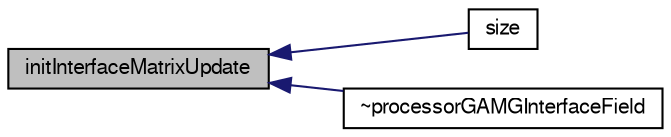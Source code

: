 digraph "initInterfaceMatrixUpdate"
{
  bgcolor="transparent";
  edge [fontname="FreeSans",fontsize="10",labelfontname="FreeSans",labelfontsize="10"];
  node [fontname="FreeSans",fontsize="10",shape=record];
  rankdir="LR";
  Node37 [label="initInterfaceMatrixUpdate",height=0.2,width=0.4,color="black", fillcolor="grey75", style="filled", fontcolor="black"];
  Node37 -> Node38 [dir="back",color="midnightblue",fontsize="10",style="solid",fontname="FreeSans"];
  Node38 [label="size",height=0.2,width=0.4,color="black",URL="$a27018.html#a9facbf0a118d395c89884e45a5ca4e4b",tooltip="Return size. "];
  Node37 -> Node39 [dir="back",color="midnightblue",fontsize="10",style="solid",fontname="FreeSans"];
  Node39 [label="~processorGAMGInterfaceField",height=0.2,width=0.4,color="black",URL="$a27018.html#afcce23f102976026a1408f96497e8da5",tooltip="Destructor. "];
}
